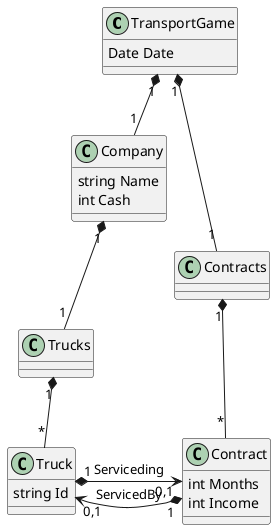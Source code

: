 @startuml

class TransportGame
{
   Date Date
}

class Company
{
   string Name
   int Cash
}

class Trucks
{
}

class Truck
{
   string Id
}

class Contracts

class Contract
{
   int Months
   int Income
}

TransportGame "1" *-- "1" Company
TransportGame "1" *-- "1" Contracts

Company "1" *-- "1" Trucks
Trucks "1" *-- "*" Truck
Truck "1" *-> "0,1" Contract : Serviceding
Contract "1" *-> "0,1" Truck : ServicedBy
Contracts "1" *-- "*" Contract

@enduml